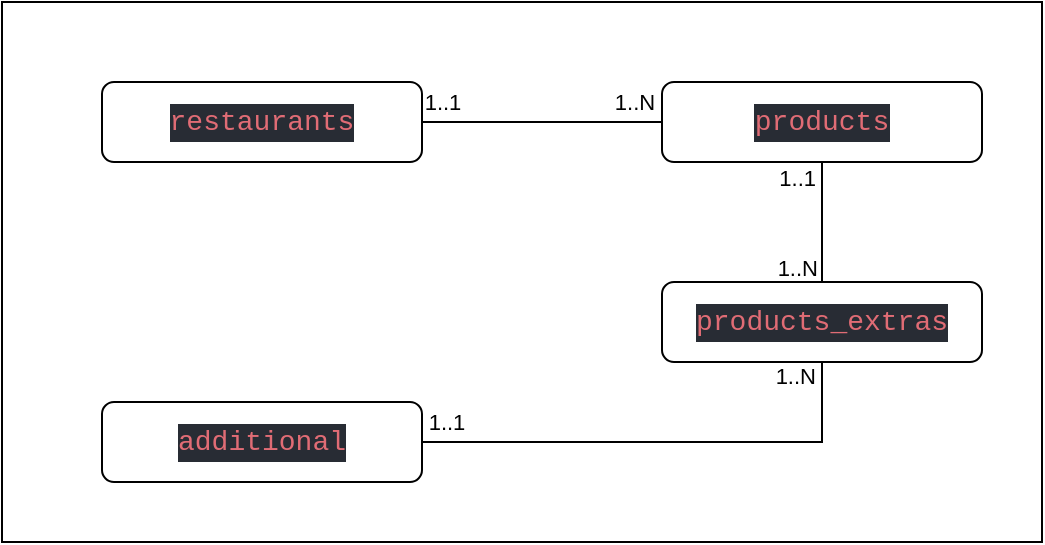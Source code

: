 <mxfile version="16.5.1" type="device"><diagram id="C5RBs43oDa-KdzZeNtuy" name="Page-1"><mxGraphModel dx="1102" dy="857" grid="1" gridSize="10" guides="1" tooltips="1" connect="1" arrows="1" fold="1" page="1" pageScale="1" pageWidth="827" pageHeight="1169" math="0" shadow="0"><root><mxCell id="WIyWlLk6GJQsqaUBKTNV-0"/><mxCell id="WIyWlLk6GJQsqaUBKTNV-1" parent="WIyWlLk6GJQsqaUBKTNV-0"/><mxCell id="-DSIKqjuCnX5NJl1nWEo-2" value="" style="rounded=0;whiteSpace=wrap;html=1;" vertex="1" parent="WIyWlLk6GJQsqaUBKTNV-1"><mxGeometry x="70" y="280" width="520" height="270" as="geometry"/></mxCell><mxCell id="htxNK7N-6eo7v5STUg9M-3" style="edgeStyle=orthogonalEdgeStyle;rounded=0;orthogonalLoop=1;jettySize=auto;html=1;entryX=0;entryY=0.5;entryDx=0;entryDy=0;endArrow=none;endFill=0;" parent="WIyWlLk6GJQsqaUBKTNV-1" source="htxNK7N-6eo7v5STUg9M-1" target="htxNK7N-6eo7v5STUg9M-2" edge="1"><mxGeometry relative="1" as="geometry"/></mxCell><mxCell id="htxNK7N-6eo7v5STUg9M-6" value="1..1" style="edgeLabel;html=1;align=center;verticalAlign=middle;resizable=0;points=[];" parent="htxNK7N-6eo7v5STUg9M-3" vertex="1" connectable="0"><mxGeometry x="-0.8" y="2" relative="1" as="geometry"><mxPoint x="-2" y="-8" as="offset"/></mxGeometry></mxCell><mxCell id="htxNK7N-6eo7v5STUg9M-8" value="1..N" style="edgeLabel;html=1;align=center;verticalAlign=middle;resizable=0;points=[];" parent="htxNK7N-6eo7v5STUg9M-3" vertex="1" connectable="0"><mxGeometry x="0.767" y="1" relative="1" as="geometry"><mxPoint y="-9" as="offset"/></mxGeometry></mxCell><mxCell id="htxNK7N-6eo7v5STUg9M-1" value="&lt;div style=&quot;color: rgb(171 , 178 , 191) ; background-color: rgb(40 , 44 , 52) ; font-family: &amp;#34;fira code&amp;#34; , &amp;#34;jetbrains mono&amp;#34; , &amp;#34;consolas&amp;#34; , &amp;#34;courier new&amp;#34; , monospace , &amp;#34;consolas&amp;#34; , &amp;#34;courier new&amp;#34; , monospace ; font-size: 14px ; line-height: 19px&quot;&gt;&lt;span style=&quot;color: #e06c75&quot;&gt;restaurants&lt;/span&gt;&lt;/div&gt;" style="rounded=1;whiteSpace=wrap;html=1;" parent="WIyWlLk6GJQsqaUBKTNV-1" vertex="1"><mxGeometry x="120" y="320" width="160" height="40" as="geometry"/></mxCell><mxCell id="htxNK7N-6eo7v5STUg9M-13" style="edgeStyle=orthogonalEdgeStyle;rounded=0;orthogonalLoop=1;jettySize=auto;html=1;exitX=0.5;exitY=1;exitDx=0;exitDy=0;entryX=0.5;entryY=0;entryDx=0;entryDy=0;fontColor=#E06C75;endArrow=none;endFill=0;" parent="WIyWlLk6GJQsqaUBKTNV-1" source="htxNK7N-6eo7v5STUg9M-2" target="htxNK7N-6eo7v5STUg9M-12" edge="1"><mxGeometry relative="1" as="geometry"><Array as="points"><mxPoint x="480" y="390"/><mxPoint x="480" y="390"/></Array></mxGeometry></mxCell><mxCell id="htxNK7N-6eo7v5STUg9M-16" value="1..N" style="edgeLabel;html=1;align=right;verticalAlign=middle;resizable=0;points=[];fontColor=#000000;" parent="htxNK7N-6eo7v5STUg9M-13" vertex="1" connectable="0"><mxGeometry x="-0.287" relative="1" as="geometry"><mxPoint x="-2" y="31" as="offset"/></mxGeometry></mxCell><mxCell id="htxNK7N-6eo7v5STUg9M-2" value="&lt;div style=&quot;color: rgb(171 , 178 , 191) ; background-color: rgb(40 , 44 , 52) ; font-family: &amp;#34;fira code&amp;#34; , &amp;#34;jetbrains mono&amp;#34; , &amp;#34;consolas&amp;#34; , &amp;#34;courier new&amp;#34; , monospace , &amp;#34;consolas&amp;#34; , &amp;#34;courier new&amp;#34; , monospace ; font-size: 14px ; line-height: 19px&quot;&gt;&lt;span style=&quot;color: #e06c75&quot;&gt;products&lt;/span&gt;&lt;/div&gt;" style="rounded=1;whiteSpace=wrap;html=1;" parent="WIyWlLk6GJQsqaUBKTNV-1" vertex="1"><mxGeometry x="400" y="320" width="160" height="40" as="geometry"/></mxCell><mxCell id="htxNK7N-6eo7v5STUg9M-4" value="&lt;div style=&quot;background-color: rgb(40 , 44 , 52) ; font-family: &amp;#34;fira code&amp;#34; , &amp;#34;jetbrains mono&amp;#34; , &amp;#34;consolas&amp;#34; , &amp;#34;courier new&amp;#34; , monospace , &amp;#34;consolas&amp;#34; , &amp;#34;courier new&amp;#34; , monospace ; font-size: 14px ; line-height: 19px&quot;&gt;&lt;div style=&quot;font-family: &amp;#34;fira code&amp;#34; , &amp;#34;jetbrains mono&amp;#34; , &amp;#34;consolas&amp;#34; , &amp;#34;courier new&amp;#34; , monospace , &amp;#34;consolas&amp;#34; , &amp;#34;courier new&amp;#34; , monospace ; line-height: 19px&quot;&gt;&lt;div style=&quot;font-family: &amp;#34;fira code&amp;#34; , &amp;#34;jetbrains mono&amp;#34; , &amp;#34;consolas&amp;#34; , &amp;#34;courier new&amp;#34; , monospace , &amp;#34;consolas&amp;#34; , &amp;#34;courier new&amp;#34; , monospace ; line-height: 19px&quot;&gt;&lt;div style=&quot;color: rgb(171 , 178 , 191) ; font-family: &amp;#34;fira code&amp;#34; , &amp;#34;jetbrains mono&amp;#34; , &amp;#34;consolas&amp;#34; , &amp;#34;courier new&amp;#34; , monospace , &amp;#34;consolas&amp;#34; , &amp;#34;courier new&amp;#34; , monospace ; line-height: 19px&quot;&gt;&lt;span style=&quot;color: #e06c75&quot;&gt;additional&lt;/span&gt;&lt;/div&gt;&lt;/div&gt;&lt;/div&gt;&lt;/div&gt;" style="rounded=1;whiteSpace=wrap;html=1;" parent="WIyWlLk6GJQsqaUBKTNV-1" vertex="1"><mxGeometry x="120" y="480" width="160" height="40" as="geometry"/></mxCell><mxCell id="htxNK7N-6eo7v5STUg9M-14" style="edgeStyle=orthogonalEdgeStyle;rounded=0;orthogonalLoop=1;jettySize=auto;html=1;exitX=0.5;exitY=1;exitDx=0;exitDy=0;entryX=1;entryY=0.5;entryDx=0;entryDy=0;fontColor=#E06C75;endArrow=none;endFill=0;" parent="WIyWlLk6GJQsqaUBKTNV-1" source="htxNK7N-6eo7v5STUg9M-12" target="htxNK7N-6eo7v5STUg9M-4" edge="1"><mxGeometry relative="1" as="geometry"/></mxCell><mxCell id="htxNK7N-6eo7v5STUg9M-18" value="1..1" style="edgeLabel;html=1;align=center;verticalAlign=middle;resizable=0;points=[];fontColor=#000000;" parent="htxNK7N-6eo7v5STUg9M-14" vertex="1" connectable="0"><mxGeometry x="0.905" y="1" relative="1" as="geometry"><mxPoint y="-11" as="offset"/></mxGeometry></mxCell><mxCell id="htxNK7N-6eo7v5STUg9M-19" value="1..N" style="edgeLabel;html=1;align=right;verticalAlign=middle;resizable=0;points=[];fontColor=#000000;" parent="htxNK7N-6eo7v5STUg9M-14" vertex="1" connectable="0"><mxGeometry x="-0.945" y="-1" relative="1" as="geometry"><mxPoint x="-2" as="offset"/></mxGeometry></mxCell><mxCell id="htxNK7N-6eo7v5STUg9M-12" value="&lt;div style=&quot;color: rgb(171 , 178 , 191) ; background-color: rgb(40 , 44 , 52) ; font-family: &amp;#34;fira code&amp;#34; , &amp;#34;jetbrains mono&amp;#34; , &amp;#34;consolas&amp;#34; , &amp;#34;courier new&amp;#34; , monospace , &amp;#34;consolas&amp;#34; , &amp;#34;courier new&amp;#34; , monospace ; font-size: 14px ; line-height: 19px&quot;&gt;&lt;div style=&quot;font-family: &amp;#34;fira code&amp;#34; , &amp;#34;jetbrains mono&amp;#34; , &amp;#34;consolas&amp;#34; , &amp;#34;courier new&amp;#34; , monospace , &amp;#34;consolas&amp;#34; , &amp;#34;courier new&amp;#34; , monospace ; line-height: 19px&quot;&gt;&lt;span style=&quot;color: #e06c75&quot;&gt;products_extras&lt;/span&gt;&lt;/div&gt;&lt;/div&gt;" style="rounded=1;whiteSpace=wrap;html=1;" parent="WIyWlLk6GJQsqaUBKTNV-1" vertex="1"><mxGeometry x="400" y="420" width="160" height="40" as="geometry"/></mxCell><mxCell id="htxNK7N-6eo7v5STUg9M-17" value="1..1" style="edgeLabel;html=1;align=right;verticalAlign=middle;resizable=0;points=[];fontColor=#000000;" parent="WIyWlLk6GJQsqaUBKTNV-1" vertex="1" connectable="0"><mxGeometry x="477.0" y="367.995" as="geometry"/></mxCell></root></mxGraphModel></diagram></mxfile>